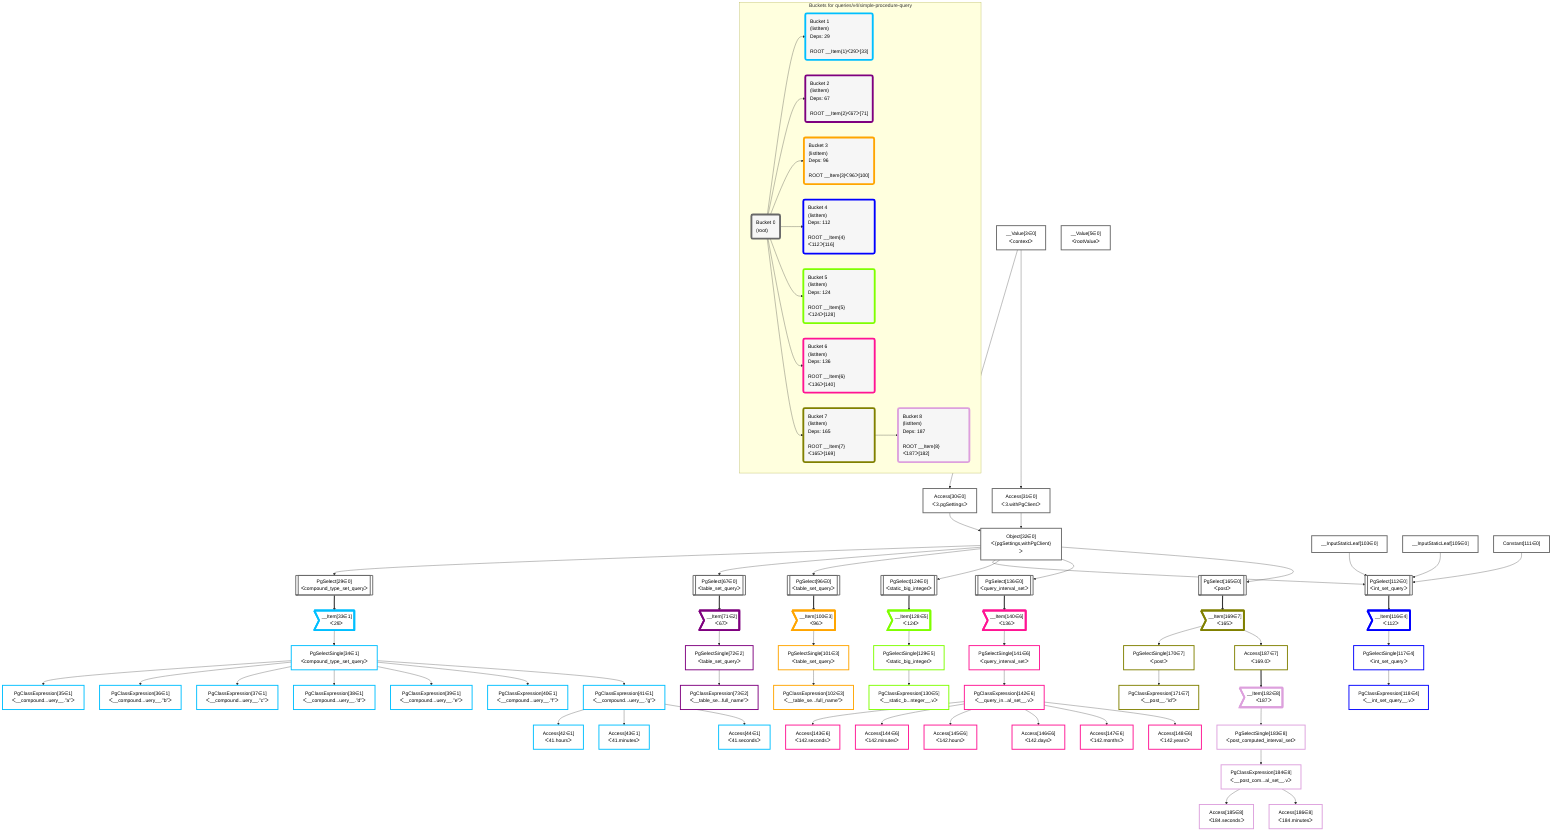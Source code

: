 graph TD
    classDef path fill:#eee,stroke:#000,color:#000
    classDef plan fill:#fff,stroke-width:3px,color:#000
    classDef itemplan fill:#fff,stroke-width:6px,color:#000
    classDef sideeffectplan fill:#f00,stroke-width:6px,color:#000
    classDef bucket fill:#f6f6f6,color:#000,stroke-width:6px,text-align:left


    %% define steps
    __Value3["__Value[3∈0]<br />ᐸcontextᐳ"]:::plan
    __Value5["__Value[5∈0]<br />ᐸrootValueᐳ"]:::plan
    Access30["Access[30∈0]<br />ᐸ3.pgSettingsᐳ"]:::plan
    Access31["Access[31∈0]<br />ᐸ3.withPgClientᐳ"]:::plan
    Object32["Object[32∈0]<br />ᐸ{pgSettings,withPgClient}ᐳ"]:::plan
    PgSelect29[["PgSelect[29∈0]<br />ᐸcompound_type_set_queryᐳ"]]:::plan
    __Item33>"__Item[33∈1]<br />ᐸ29ᐳ"]:::itemplan
    PgSelectSingle34["PgSelectSingle[34∈1]<br />ᐸcompound_type_set_queryᐳ"]:::plan
    PgClassExpression35["PgClassExpression[35∈1]<br />ᐸ__compound...uery__.”a”ᐳ"]:::plan
    PgClassExpression36["PgClassExpression[36∈1]<br />ᐸ__compound...uery__.”b”ᐳ"]:::plan
    PgClassExpression37["PgClassExpression[37∈1]<br />ᐸ__compound...uery__.”c”ᐳ"]:::plan
    PgClassExpression38["PgClassExpression[38∈1]<br />ᐸ__compound...uery__.”d”ᐳ"]:::plan
    PgClassExpression39["PgClassExpression[39∈1]<br />ᐸ__compound...uery__.”e”ᐳ"]:::plan
    PgClassExpression40["PgClassExpression[40∈1]<br />ᐸ__compound...uery__.”f”ᐳ"]:::plan
    PgClassExpression41["PgClassExpression[41∈1]<br />ᐸ__compound...uery__.”g”ᐳ"]:::plan
    Access42["Access[42∈1]<br />ᐸ41.hoursᐳ"]:::plan
    Access43["Access[43∈1]<br />ᐸ41.minutesᐳ"]:::plan
    Access44["Access[44∈1]<br />ᐸ41.secondsᐳ"]:::plan
    PgSelect67[["PgSelect[67∈0]<br />ᐸtable_set_queryᐳ"]]:::plan
    __Item71>"__Item[71∈2]<br />ᐸ67ᐳ"]:::itemplan
    PgSelectSingle72["PgSelectSingle[72∈2]<br />ᐸtable_set_queryᐳ"]:::plan
    PgClassExpression73["PgClassExpression[73∈2]<br />ᐸ__table_se...full_name”ᐳ"]:::plan
    PgSelect96[["PgSelect[96∈0]<br />ᐸtable_set_queryᐳ"]]:::plan
    __Item100>"__Item[100∈3]<br />ᐸ96ᐳ"]:::itemplan
    PgSelectSingle101["PgSelectSingle[101∈3]<br />ᐸtable_set_queryᐳ"]:::plan
    PgClassExpression102["PgClassExpression[102∈3]<br />ᐸ__table_se...full_name”ᐳ"]:::plan
    __InputStaticLeaf103["__InputStaticLeaf[103∈0]"]:::plan
    __InputStaticLeaf105["__InputStaticLeaf[105∈0]"]:::plan
    Constant111["Constant[111∈0]"]:::plan
    PgSelect112[["PgSelect[112∈0]<br />ᐸint_set_queryᐳ"]]:::plan
    __Item116>"__Item[116∈4]<br />ᐸ112ᐳ"]:::itemplan
    PgSelectSingle117["PgSelectSingle[117∈4]<br />ᐸint_set_queryᐳ"]:::plan
    PgClassExpression118["PgClassExpression[118∈4]<br />ᐸ__int_set_query__.vᐳ"]:::plan
    PgSelect124[["PgSelect[124∈0]<br />ᐸstatic_big_integerᐳ"]]:::plan
    __Item128>"__Item[128∈5]<br />ᐸ124ᐳ"]:::itemplan
    PgSelectSingle129["PgSelectSingle[129∈5]<br />ᐸstatic_big_integerᐳ"]:::plan
    PgClassExpression130["PgClassExpression[130∈5]<br />ᐸ__static_b...nteger__.vᐳ"]:::plan
    PgSelect136[["PgSelect[136∈0]<br />ᐸquery_interval_setᐳ"]]:::plan
    __Item140>"__Item[140∈6]<br />ᐸ136ᐳ"]:::itemplan
    PgSelectSingle141["PgSelectSingle[141∈6]<br />ᐸquery_interval_setᐳ"]:::plan
    PgClassExpression142["PgClassExpression[142∈6]<br />ᐸ__query_in...al_set__.vᐳ"]:::plan
    Access143["Access[143∈6]<br />ᐸ142.secondsᐳ"]:::plan
    Access144["Access[144∈6]<br />ᐸ142.minutesᐳ"]:::plan
    Access145["Access[145∈6]<br />ᐸ142.hoursᐳ"]:::plan
    Access146["Access[146∈6]<br />ᐸ142.daysᐳ"]:::plan
    Access147["Access[147∈6]<br />ᐸ142.monthsᐳ"]:::plan
    Access148["Access[148∈6]<br />ᐸ142.yearsᐳ"]:::plan
    PgSelect165[["PgSelect[165∈0]<br />ᐸpostᐳ"]]:::plan
    __Item169>"__Item[169∈7]<br />ᐸ165ᐳ"]:::itemplan
    PgSelectSingle170["PgSelectSingle[170∈7]<br />ᐸpostᐳ"]:::plan
    PgClassExpression171["PgClassExpression[171∈7]<br />ᐸ__post__.”id”ᐳ"]:::plan
    Access187["Access[187∈7]<br />ᐸ169.0ᐳ"]:::plan
    __Item182>"__Item[182∈8]<br />ᐸ187ᐳ"]:::itemplan
    PgSelectSingle183["PgSelectSingle[183∈8]<br />ᐸpost_computed_interval_setᐳ"]:::plan
    PgClassExpression184["PgClassExpression[184∈8]<br />ᐸ__post_com...al_set__.vᐳ"]:::plan
    Access185["Access[185∈8]<br />ᐸ184.secondsᐳ"]:::plan
    Access186["Access[186∈8]<br />ᐸ184.minutesᐳ"]:::plan

    %% plan dependencies
    __Value3 --> Access30
    __Value3 --> Access31
    Access30 & Access31 --> Object32
    Object32 --> PgSelect29
    PgSelect29 ==> __Item33
    __Item33 --> PgSelectSingle34
    PgSelectSingle34 --> PgClassExpression35
    PgSelectSingle34 --> PgClassExpression36
    PgSelectSingle34 --> PgClassExpression37
    PgSelectSingle34 --> PgClassExpression38
    PgSelectSingle34 --> PgClassExpression39
    PgSelectSingle34 --> PgClassExpression40
    PgSelectSingle34 --> PgClassExpression41
    PgClassExpression41 --> Access42
    PgClassExpression41 --> Access43
    PgClassExpression41 --> Access44
    Object32 --> PgSelect67
    PgSelect67 ==> __Item71
    __Item71 --> PgSelectSingle72
    PgSelectSingle72 --> PgClassExpression73
    Object32 --> PgSelect96
    PgSelect96 ==> __Item100
    __Item100 --> PgSelectSingle101
    PgSelectSingle101 --> PgClassExpression102
    Object32 & __InputStaticLeaf103 & Constant111 & __InputStaticLeaf105 --> PgSelect112
    PgSelect112 ==> __Item116
    __Item116 --> PgSelectSingle117
    PgSelectSingle117 --> PgClassExpression118
    Object32 --> PgSelect124
    PgSelect124 ==> __Item128
    __Item128 --> PgSelectSingle129
    PgSelectSingle129 --> PgClassExpression130
    Object32 --> PgSelect136
    PgSelect136 ==> __Item140
    __Item140 --> PgSelectSingle141
    PgSelectSingle141 --> PgClassExpression142
    PgClassExpression142 --> Access143
    PgClassExpression142 --> Access144
    PgClassExpression142 --> Access145
    PgClassExpression142 --> Access146
    PgClassExpression142 --> Access147
    PgClassExpression142 --> Access148
    Object32 --> PgSelect165
    PgSelect165 ==> __Item169
    __Item169 --> PgSelectSingle170
    PgSelectSingle170 --> PgClassExpression171
    __Item169 --> Access187
    Access187 ==> __Item182
    __Item182 --> PgSelectSingle183
    PgSelectSingle183 --> PgClassExpression184
    PgClassExpression184 --> Access185
    PgClassExpression184 --> Access186

    %% plan-to-path relationships

    subgraph "Buckets for queries/v4/simple-procedure-query"
    Bucket0("Bucket 0<br />(root)"):::bucket
    classDef bucket0 stroke:#696969
    class Bucket0,__Value3,__Value5,PgSelect29,Access30,Access31,Object32,PgSelect67,PgSelect96,__InputStaticLeaf103,__InputStaticLeaf105,Constant111,PgSelect112,PgSelect124,PgSelect136,PgSelect165 bucket0
    Bucket1("Bucket 1<br />(listItem)<br />Deps: 29<br /><br />ROOT __Item{1}ᐸ29ᐳ[33]"):::bucket
    classDef bucket1 stroke:#00bfff
    class Bucket1,__Item33,PgSelectSingle34,PgClassExpression35,PgClassExpression36,PgClassExpression37,PgClassExpression38,PgClassExpression39,PgClassExpression40,PgClassExpression41,Access42,Access43,Access44 bucket1
    Bucket2("Bucket 2<br />(listItem)<br />Deps: 67<br /><br />ROOT __Item{2}ᐸ67ᐳ[71]"):::bucket
    classDef bucket2 stroke:#7f007f
    class Bucket2,__Item71,PgSelectSingle72,PgClassExpression73 bucket2
    Bucket3("Bucket 3<br />(listItem)<br />Deps: 96<br /><br />ROOT __Item{3}ᐸ96ᐳ[100]"):::bucket
    classDef bucket3 stroke:#ffa500
    class Bucket3,__Item100,PgSelectSingle101,PgClassExpression102 bucket3
    Bucket4("Bucket 4<br />(listItem)<br />Deps: 112<br /><br />ROOT __Item{4}ᐸ112ᐳ[116]"):::bucket
    classDef bucket4 stroke:#0000ff
    class Bucket4,__Item116,PgSelectSingle117,PgClassExpression118 bucket4
    Bucket5("Bucket 5<br />(listItem)<br />Deps: 124<br /><br />ROOT __Item{5}ᐸ124ᐳ[128]"):::bucket
    classDef bucket5 stroke:#7fff00
    class Bucket5,__Item128,PgSelectSingle129,PgClassExpression130 bucket5
    Bucket6("Bucket 6<br />(listItem)<br />Deps: 136<br /><br />ROOT __Item{6}ᐸ136ᐳ[140]"):::bucket
    classDef bucket6 stroke:#ff1493
    class Bucket6,__Item140,PgSelectSingle141,PgClassExpression142,Access143,Access144,Access145,Access146,Access147,Access148 bucket6
    Bucket7("Bucket 7<br />(listItem)<br />Deps: 165<br /><br />ROOT __Item{7}ᐸ165ᐳ[169]"):::bucket
    classDef bucket7 stroke:#808000
    class Bucket7,__Item169,PgSelectSingle170,PgClassExpression171,Access187 bucket7
    Bucket8("Bucket 8<br />(listItem)<br />Deps: 187<br /><br />ROOT __Item{8}ᐸ187ᐳ[182]"):::bucket
    classDef bucket8 stroke:#dda0dd
    class Bucket8,__Item182,PgSelectSingle183,PgClassExpression184,Access185,Access186 bucket8
    Bucket0 --> Bucket1 & Bucket2 & Bucket3 & Bucket4 & Bucket5 & Bucket6 & Bucket7
    Bucket7 --> Bucket8
    end